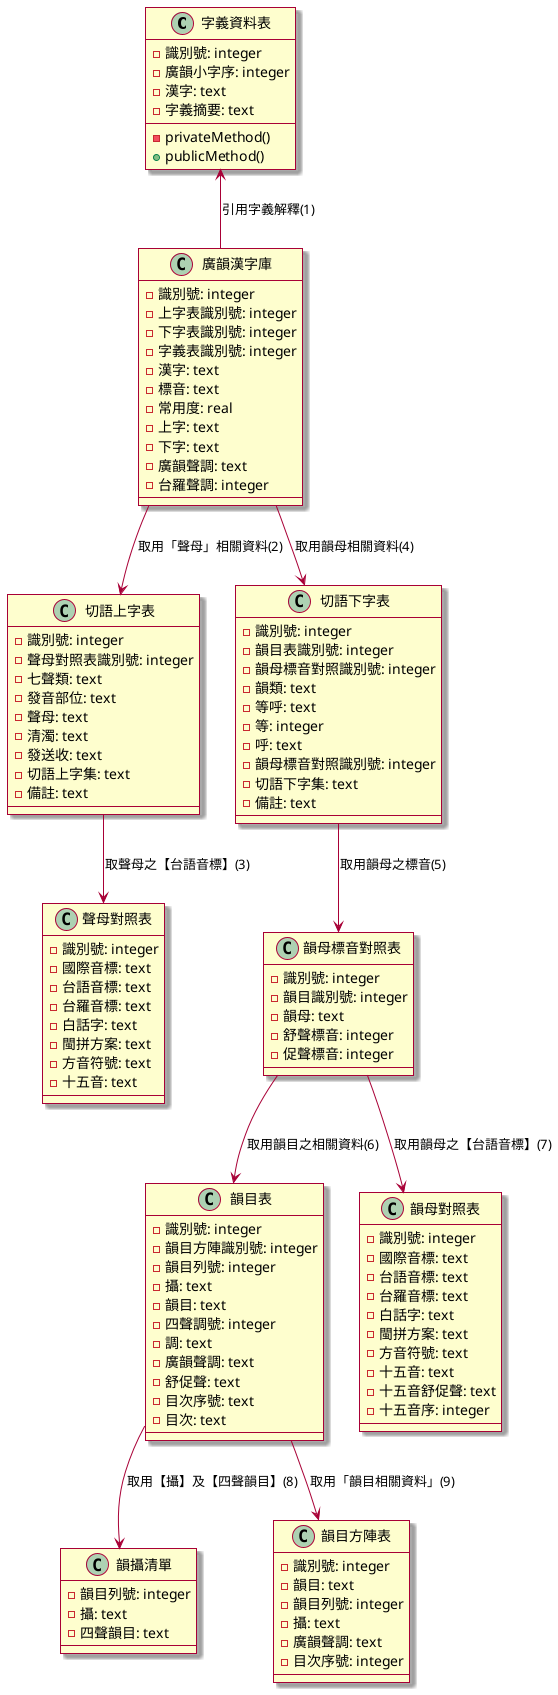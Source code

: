
@startuml
skin rose

class 字義資料表 {
    - 識別號: integer
    - 廣韻小字序: integer
    - 漢字: text
    - 字義摘要: text

    -privateMethod()
    +publicMethod()
}

字義資料表 <-- 廣韻漢字庫 : 引用字義解釋(1)

class 廣韻漢字庫 {
    - 識別號: integer
    - 上字表識別號: integer
    - 下字表識別號: integer
    - 字義表識別號: integer
    - 漢字: text
    - 標音: text
    - 常用度: real
    - 上字: text
    - 下字: text
    - 廣韻聲調: text
    - 台羅聲調: integer
}

廣韻漢字庫 --> 切語上字表 : 取用「聲母」相關資料(2)

class 切語上字表 {
    - 識別號: integer
    - 聲母對照表識別號: integer
    - 七聲類: text
    - 發音部位: text
    - 聲母: text
    - 清濁: text
    - 發送收: text
    - 切語上字集: text
    - 備註: text
}

切語上字表 --> 聲母對照表 :  取聲母之【台語音標】(3)

class 聲母對照表 {
    - 識別號: integer
    - 國際音標: text
    - 台語音標: text
    - 台羅音標: text
    - 白話字: text
    - 閩拼方案: text
    - 方音符號: text
    - 十五音: text
}

廣韻漢字庫 --> 切語下字表 : 取用韻母相關資料(4)

class 切語下字表 {
    - 識別號: integer
    - 韻目表識別號: integer
    - 韻母標音對照識別號: integer
    - 韻類: text
    - 等呼: text
    - 等: integer
    - 呼: text
    - 韻母標音對照識別號: integer
    - 切語下字集: text
    - 備註: text
}

切語下字表 --> 韻母標音對照表 : 取用韻母之標音(5)

class 韻母標音對照表 {
    - 識別號: integer
    - 韻目識別號: integer
    - 韻母: text
    - 舒聲標音: integer
    - 促聲標音: integer
}

韻母標音對照表 --> 韻目表 : 取用韻目之相關資料(6)

class 韻目表 {
    - 識別號: integer
    - 韻目方陣識別號: integer
    - 韻目列號: integer
    - 攝: text
    - 韻目: text
    - 四聲調號: integer
    - 調: text
    - 廣韻聲調: text
    - 舒促聲: text
    - 目次序號: text
    - 目次: text
}

韻母標音對照表 --> 韻母對照表 : 取用韻母之【台語音標】(7)

class 韻母對照表 {
    - 識別號: integer
    - 國際音標: text
    - 台語音標: text
    - 台羅音標: text
    - 白話字: text
    - 閩拼方案: text
    - 方音符號: text
    - 十五音: text
    - 十五音舒促聲: text
    - 十五音序: integer
}

韻目表 --> 韻攝清單 : 取用【攝】及【四聲韻目】(8)

class 韻攝清單 {
    - 韻目列號: integer
    - 攝: text
    - 四聲韻目: text
}

韻目表 --> 韻目方陣表 : 取用「韻目相關資料」(9)

class 韻目方陣表 {
    - 識別號: integer
    - 韻目: text
    - 韻目列號: integer
    - 攝: text
    - 廣韻聲調: text
    - 目次序號: integer
}

@enduml